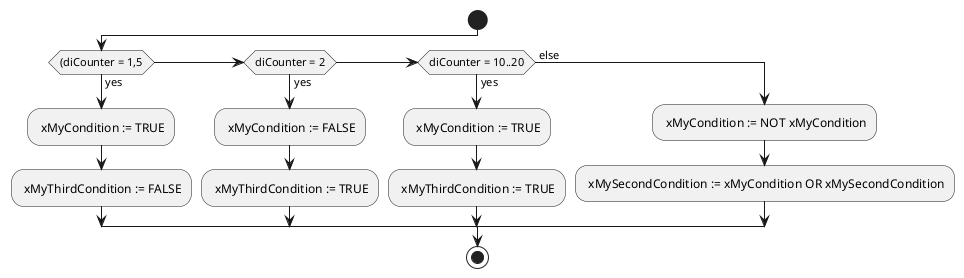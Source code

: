 @startuml
start
if ((diCounter = 1,5) then (yes)
  : xMyCondition := TRUE; 
  : xMyThirdCondition := FALSE;
elseif (diCounter = 2) then (yes)
  : xMyCondition := FALSE; 
  : xMyThirdCondition := TRUE;
elseif (diCounter = 10..20) then (yes)
  : xMyCondition := TRUE; 
  : xMyThirdCondition := TRUE;
else ( else)
  : xMyCondition := NOT xMyCondition; 
  : xMySecondCondition := xMyCondition OR xMySecondCondition;
endif
stop
@enduml
